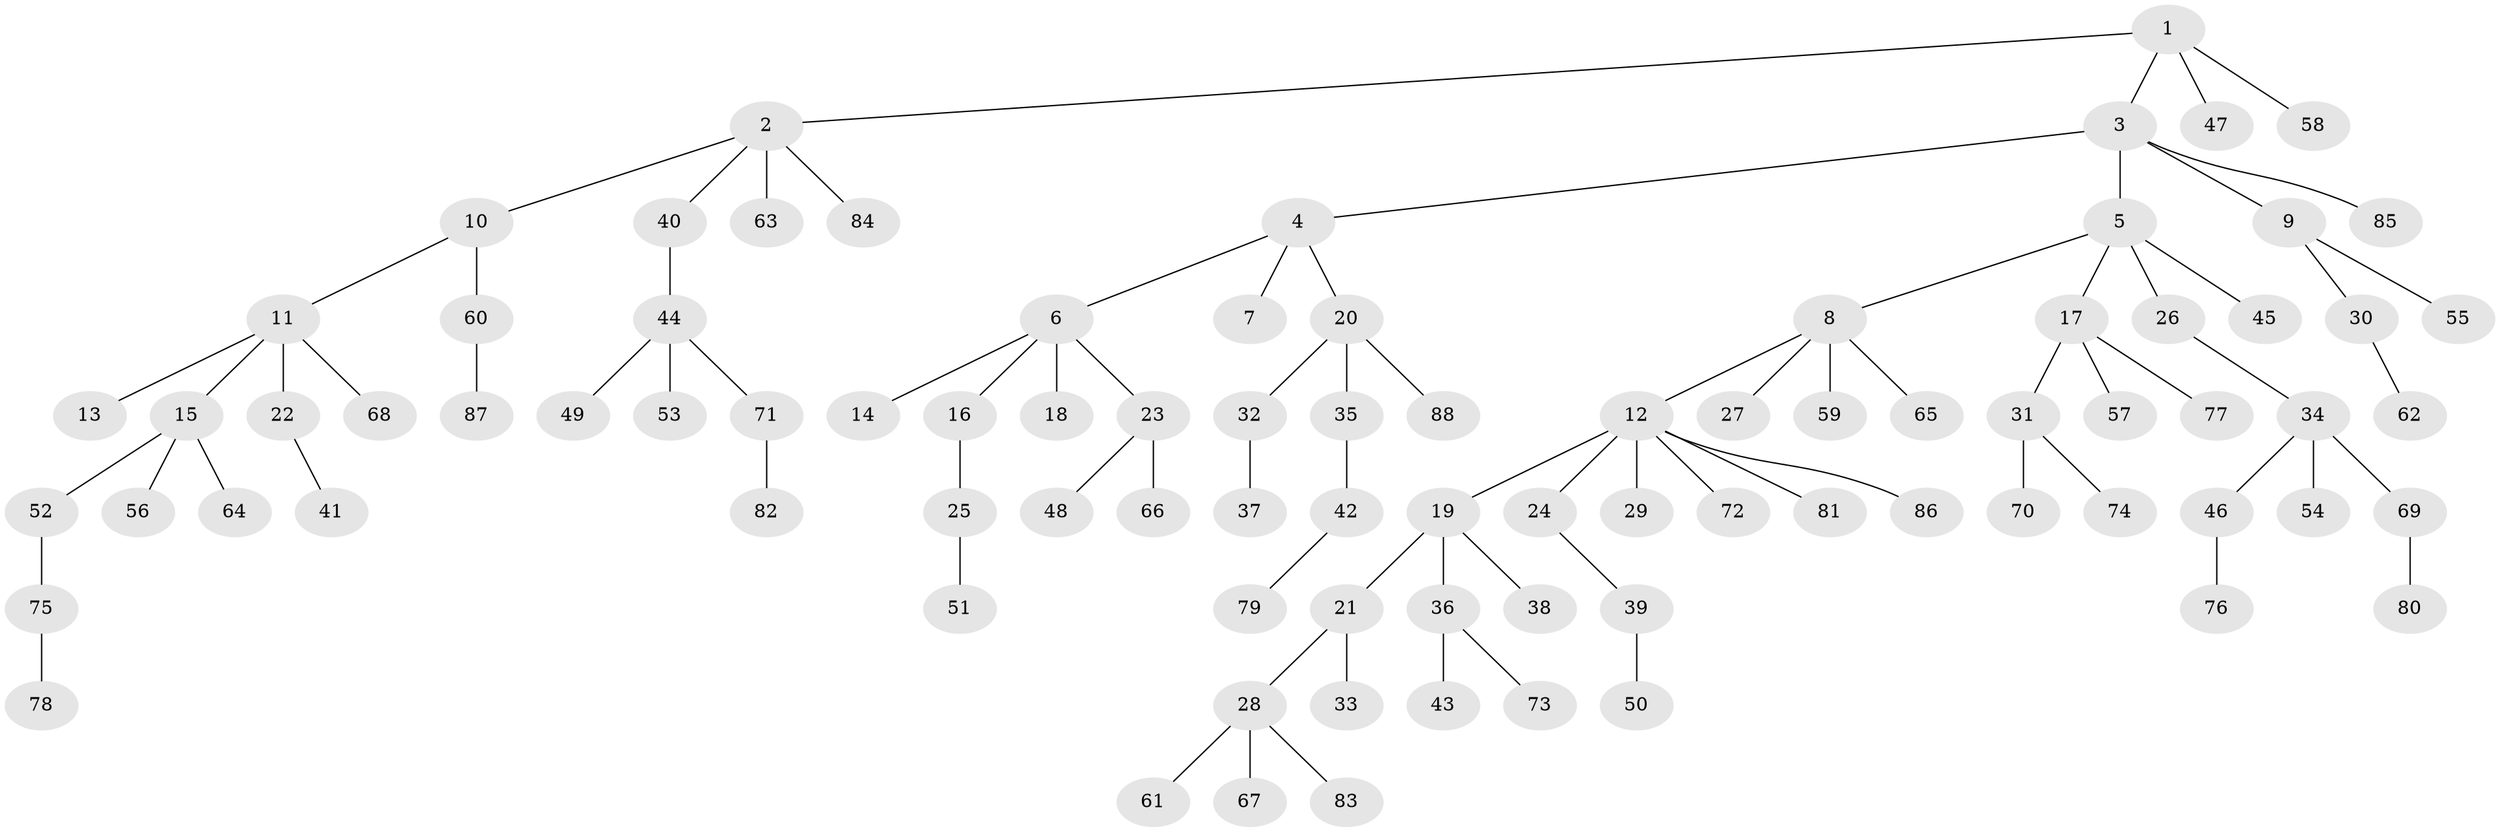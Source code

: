 // Generated by graph-tools (version 1.1) at 2025/15/03/09/25 04:15:36]
// undirected, 88 vertices, 87 edges
graph export_dot {
graph [start="1"]
  node [color=gray90,style=filled];
  1;
  2;
  3;
  4;
  5;
  6;
  7;
  8;
  9;
  10;
  11;
  12;
  13;
  14;
  15;
  16;
  17;
  18;
  19;
  20;
  21;
  22;
  23;
  24;
  25;
  26;
  27;
  28;
  29;
  30;
  31;
  32;
  33;
  34;
  35;
  36;
  37;
  38;
  39;
  40;
  41;
  42;
  43;
  44;
  45;
  46;
  47;
  48;
  49;
  50;
  51;
  52;
  53;
  54;
  55;
  56;
  57;
  58;
  59;
  60;
  61;
  62;
  63;
  64;
  65;
  66;
  67;
  68;
  69;
  70;
  71;
  72;
  73;
  74;
  75;
  76;
  77;
  78;
  79;
  80;
  81;
  82;
  83;
  84;
  85;
  86;
  87;
  88;
  1 -- 2;
  1 -- 3;
  1 -- 47;
  1 -- 58;
  2 -- 10;
  2 -- 40;
  2 -- 63;
  2 -- 84;
  3 -- 4;
  3 -- 5;
  3 -- 9;
  3 -- 85;
  4 -- 6;
  4 -- 7;
  4 -- 20;
  5 -- 8;
  5 -- 17;
  5 -- 26;
  5 -- 45;
  6 -- 14;
  6 -- 16;
  6 -- 18;
  6 -- 23;
  8 -- 12;
  8 -- 27;
  8 -- 59;
  8 -- 65;
  9 -- 30;
  9 -- 55;
  10 -- 11;
  10 -- 60;
  11 -- 13;
  11 -- 15;
  11 -- 22;
  11 -- 68;
  12 -- 19;
  12 -- 24;
  12 -- 29;
  12 -- 72;
  12 -- 81;
  12 -- 86;
  15 -- 52;
  15 -- 56;
  15 -- 64;
  16 -- 25;
  17 -- 31;
  17 -- 57;
  17 -- 77;
  19 -- 21;
  19 -- 36;
  19 -- 38;
  20 -- 32;
  20 -- 35;
  20 -- 88;
  21 -- 28;
  21 -- 33;
  22 -- 41;
  23 -- 48;
  23 -- 66;
  24 -- 39;
  25 -- 51;
  26 -- 34;
  28 -- 61;
  28 -- 67;
  28 -- 83;
  30 -- 62;
  31 -- 70;
  31 -- 74;
  32 -- 37;
  34 -- 46;
  34 -- 54;
  34 -- 69;
  35 -- 42;
  36 -- 43;
  36 -- 73;
  39 -- 50;
  40 -- 44;
  42 -- 79;
  44 -- 49;
  44 -- 53;
  44 -- 71;
  46 -- 76;
  52 -- 75;
  60 -- 87;
  69 -- 80;
  71 -- 82;
  75 -- 78;
}

